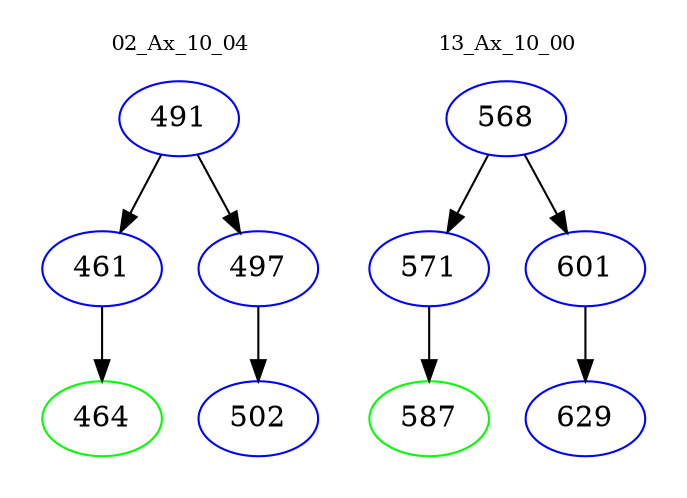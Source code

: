 digraph{
subgraph cluster_0 {
color = white
label = "02_Ax_10_04";
fontsize=10;
T0_491 [label="491", color="blue"]
T0_491 -> T0_461 [color="black"]
T0_461 [label="461", color="blue"]
T0_461 -> T0_464 [color="black"]
T0_464 [label="464", color="green"]
T0_491 -> T0_497 [color="black"]
T0_497 [label="497", color="blue"]
T0_497 -> T0_502 [color="black"]
T0_502 [label="502", color="blue"]
}
subgraph cluster_1 {
color = white
label = "13_Ax_10_00";
fontsize=10;
T1_568 [label="568", color="blue"]
T1_568 -> T1_571 [color="black"]
T1_571 [label="571", color="blue"]
T1_571 -> T1_587 [color="black"]
T1_587 [label="587", color="green"]
T1_568 -> T1_601 [color="black"]
T1_601 [label="601", color="blue"]
T1_601 -> T1_629 [color="black"]
T1_629 [label="629", color="blue"]
}
}
